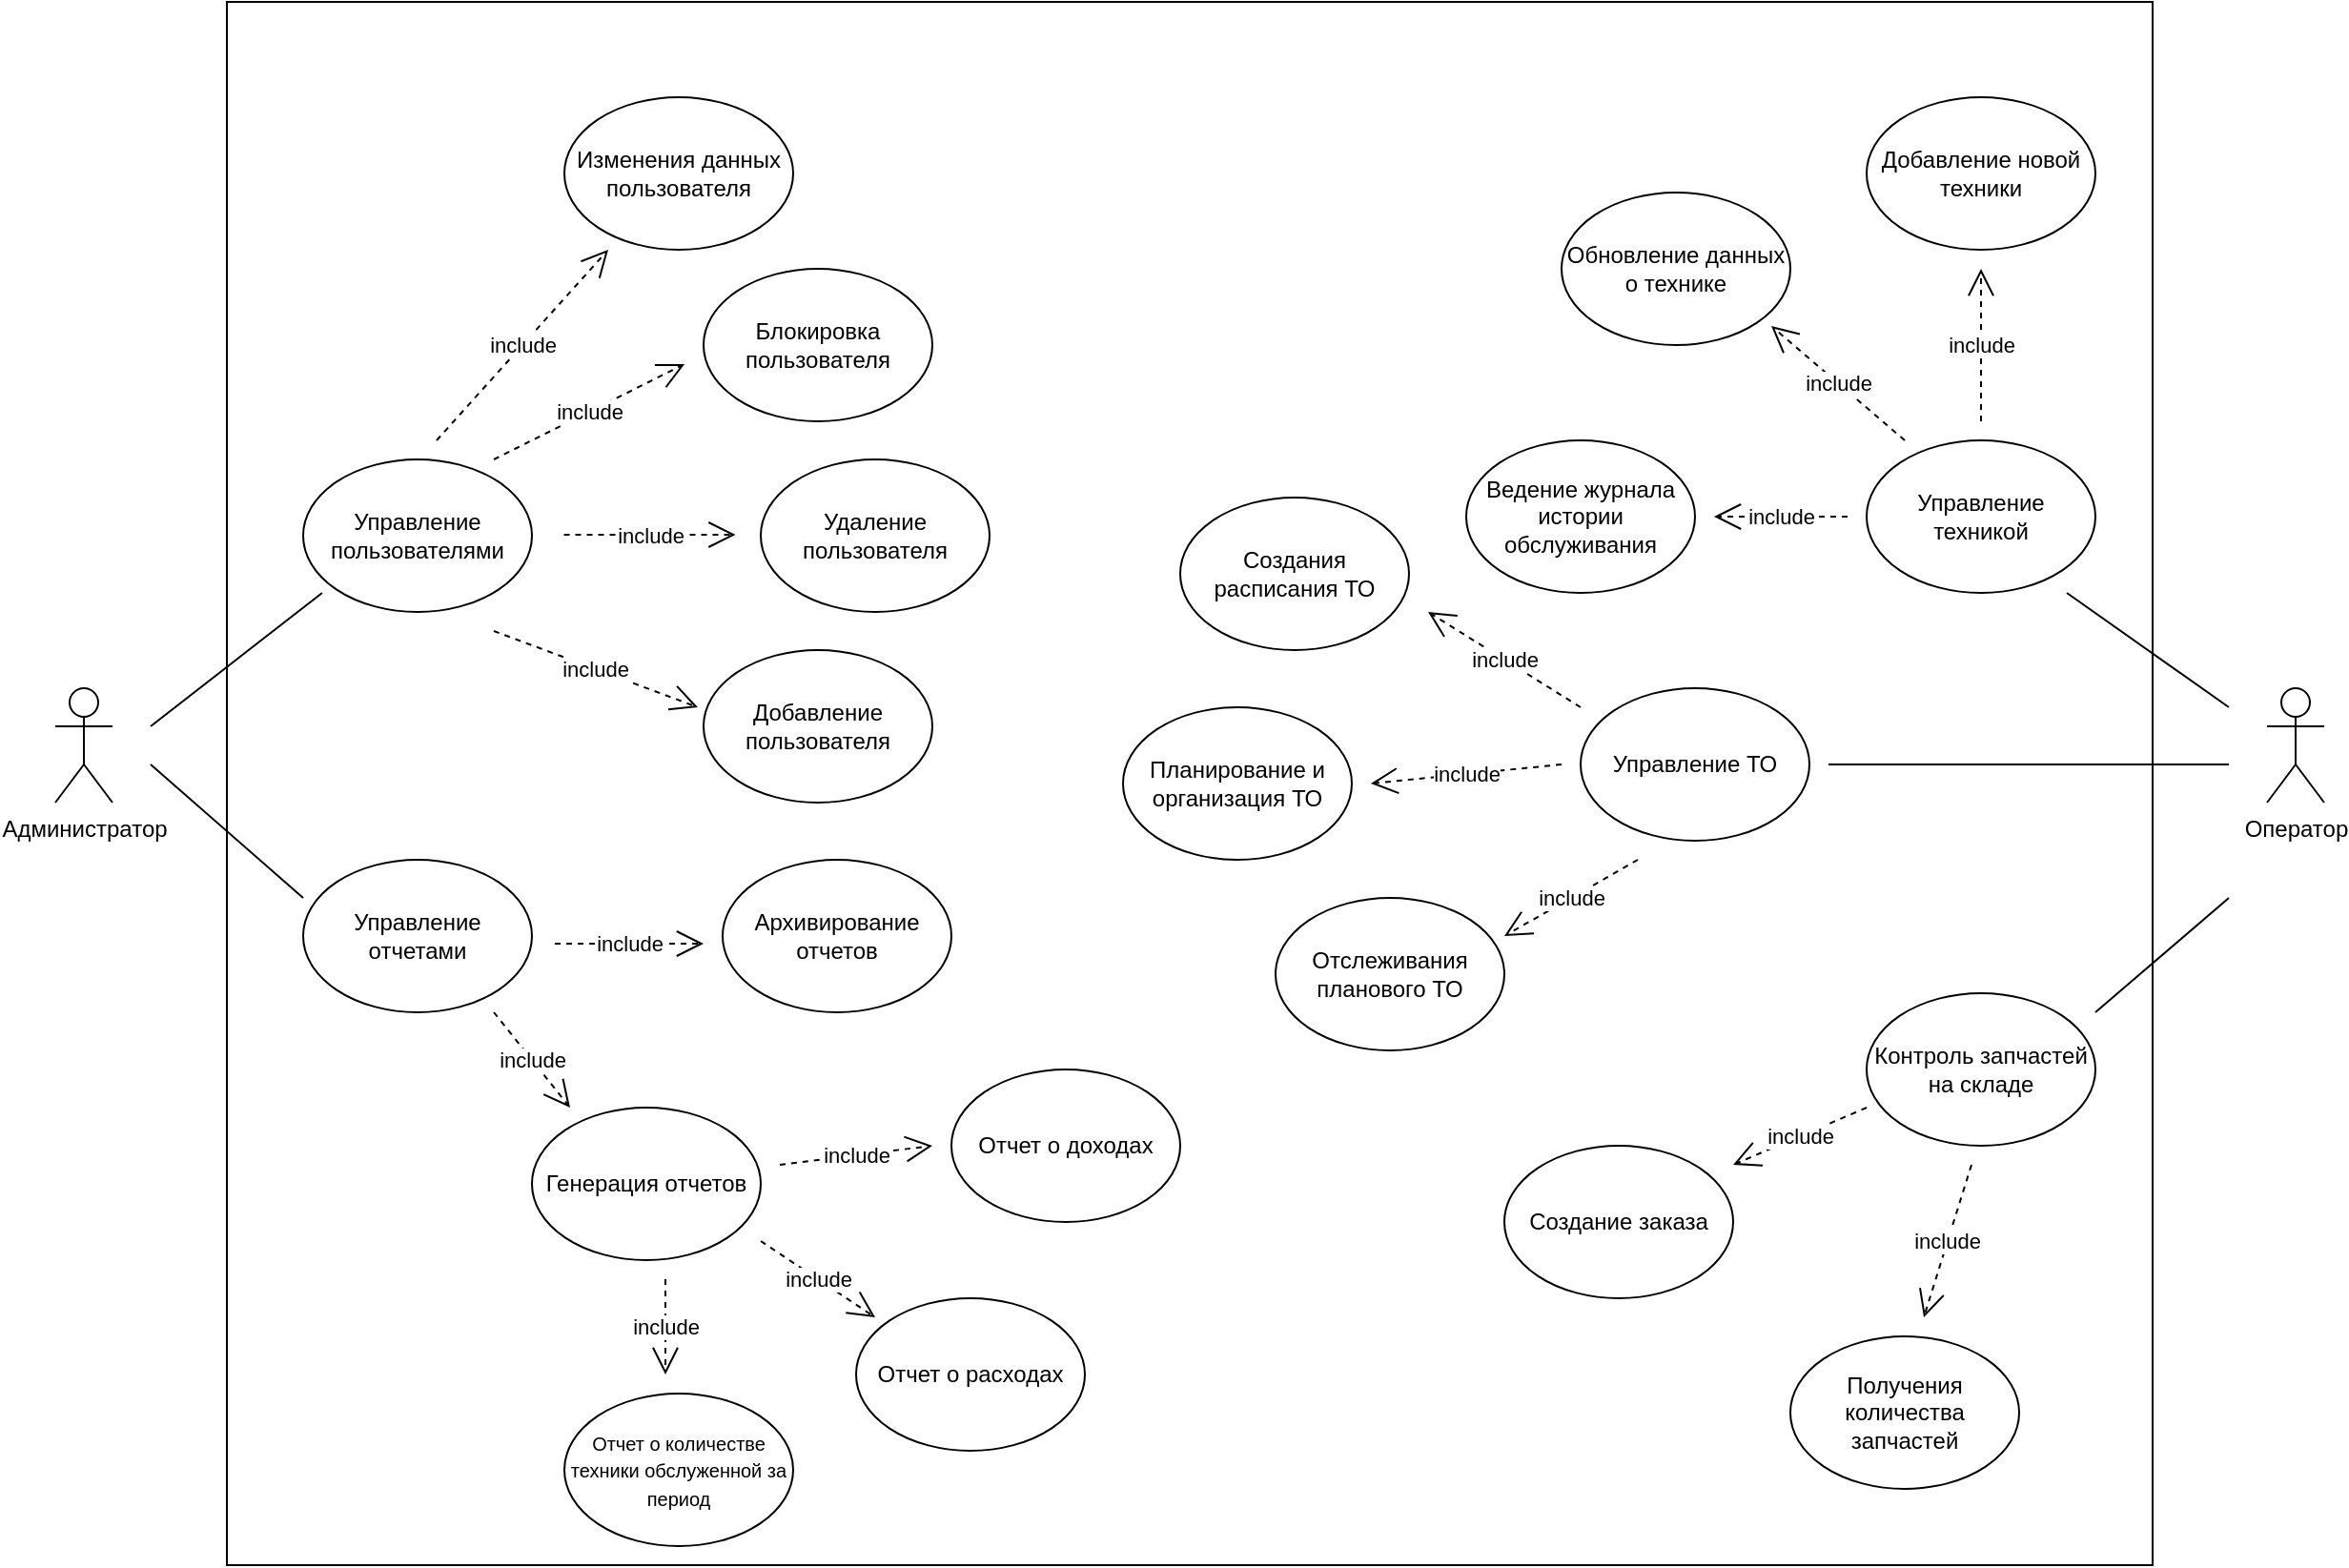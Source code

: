 <mxfile version="26.0.15">
  <diagram name="Page-1" id="929967ad-93f9-6ef4-fab6-5d389245f69c">
    <mxGraphModel dx="1434" dy="2029" grid="1" gridSize="10" guides="1" tooltips="1" connect="1" arrows="1" fold="1" page="1" pageScale="1.5" pageWidth="1169" pageHeight="826" background="none" math="0" shadow="0">
      <root>
        <mxCell id="0" style=";html=1;" />
        <mxCell id="1" style=";html=1;" parent="0" />
        <mxCell id="ijyHdNVJ-SDwb_MRstxK-7" value="" style="rounded=0;whiteSpace=wrap;html=1;movable=0;resizable=0;rotatable=0;deletable=0;editable=0;locked=1;connectable=0;" vertex="1" parent="1">
          <mxGeometry x="700" y="-60" width="1010" height="820" as="geometry" />
        </mxCell>
        <mxCell id="ijyHdNVJ-SDwb_MRstxK-4" value="Управление пользователями" style="ellipse;whiteSpace=wrap;html=1;" vertex="1" parent="1">
          <mxGeometry x="740" y="180" width="120" height="80" as="geometry" />
        </mxCell>
        <mxCell id="ijyHdNVJ-SDwb_MRstxK-5" value="Администратор" style="shape=umlActor;verticalLabelPosition=bottom;verticalAlign=top;html=1;outlineConnect=0;" vertex="1" parent="1">
          <mxGeometry x="610" y="300" width="30" height="60" as="geometry" />
        </mxCell>
        <mxCell id="ijyHdNVJ-SDwb_MRstxK-9" value="Управление отчетами" style="ellipse;whiteSpace=wrap;html=1;" vertex="1" parent="1">
          <mxGeometry x="740" y="390" width="120" height="80" as="geometry" />
        </mxCell>
        <mxCell id="ijyHdNVJ-SDwb_MRstxK-12" value="Блокировка пользователя" style="ellipse;whiteSpace=wrap;html=1;" vertex="1" parent="1">
          <mxGeometry x="950" y="80" width="120" height="80" as="geometry" />
        </mxCell>
        <mxCell id="ijyHdNVJ-SDwb_MRstxK-14" value="Удаление пользователя" style="ellipse;whiteSpace=wrap;html=1;" vertex="1" parent="1">
          <mxGeometry x="980" y="180" width="120" height="80" as="geometry" />
        </mxCell>
        <mxCell id="ijyHdNVJ-SDwb_MRstxK-15" value="Добавление пользователя" style="ellipse;whiteSpace=wrap;html=1;" vertex="1" parent="1">
          <mxGeometry x="950" y="280" width="120" height="80" as="geometry" />
        </mxCell>
        <mxCell id="ijyHdNVJ-SDwb_MRstxK-17" value="include" style="endArrow=open;endSize=12;dashed=1;html=1;rounded=0;" edge="1" parent="1">
          <mxGeometry width="160" relative="1" as="geometry">
            <mxPoint x="840" y="180" as="sourcePoint" />
            <mxPoint x="940" y="130" as="targetPoint" />
          </mxGeometry>
        </mxCell>
        <mxCell id="ijyHdNVJ-SDwb_MRstxK-18" value="include" style="endArrow=open;endSize=12;dashed=1;html=1;rounded=0;exitX=0.5;exitY=0;exitDx=0;exitDy=0;" edge="1" parent="1">
          <mxGeometry width="160" relative="1" as="geometry">
            <mxPoint x="876.75" y="219.5" as="sourcePoint" />
            <mxPoint x="966.75" y="219.5" as="targetPoint" />
          </mxGeometry>
        </mxCell>
        <mxCell id="ijyHdNVJ-SDwb_MRstxK-19" value="include" style="endArrow=open;endSize=12;dashed=1;html=1;rounded=0;" edge="1" parent="1">
          <mxGeometry width="160" relative="1" as="geometry">
            <mxPoint x="840" y="270" as="sourcePoint" />
            <mxPoint x="947" y="310" as="targetPoint" />
          </mxGeometry>
        </mxCell>
        <mxCell id="ijyHdNVJ-SDwb_MRstxK-20" value="Изменения данных пользователя" style="ellipse;whiteSpace=wrap;html=1;" vertex="1" parent="1">
          <mxGeometry x="877" y="-10" width="120" height="80" as="geometry" />
        </mxCell>
        <mxCell id="ijyHdNVJ-SDwb_MRstxK-21" value="include" style="endArrow=open;endSize=12;dashed=1;html=1;rounded=0;" edge="1" parent="1">
          <mxGeometry width="160" relative="1" as="geometry">
            <mxPoint x="810" y="170" as="sourcePoint" />
            <mxPoint x="900" y="70" as="targetPoint" />
          </mxGeometry>
        </mxCell>
        <mxCell id="ijyHdNVJ-SDwb_MRstxK-22" value="" style="endArrow=none;html=1;rounded=0;" edge="1" parent="1">
          <mxGeometry width="50" height="50" relative="1" as="geometry">
            <mxPoint x="660" y="320" as="sourcePoint" />
            <mxPoint x="750" y="250" as="targetPoint" />
          </mxGeometry>
        </mxCell>
        <mxCell id="ijyHdNVJ-SDwb_MRstxK-23" value="" style="endArrow=none;html=1;rounded=0;" edge="1" parent="1">
          <mxGeometry width="50" height="50" relative="1" as="geometry">
            <mxPoint x="660" y="340" as="sourcePoint" />
            <mxPoint x="740" y="410" as="targetPoint" />
          </mxGeometry>
        </mxCell>
        <mxCell id="ijyHdNVJ-SDwb_MRstxK-25" value="Архивирование отчетов" style="ellipse;whiteSpace=wrap;html=1;" vertex="1" parent="1">
          <mxGeometry x="960" y="390" width="120" height="80" as="geometry" />
        </mxCell>
        <mxCell id="ijyHdNVJ-SDwb_MRstxK-26" value="Генерация отчетов" style="ellipse;whiteSpace=wrap;html=1;" vertex="1" parent="1">
          <mxGeometry x="860" y="520" width="120" height="80" as="geometry" />
        </mxCell>
        <mxCell id="ijyHdNVJ-SDwb_MRstxK-27" value="Отчет о доходах" style="ellipse;whiteSpace=wrap;html=1;" vertex="1" parent="1">
          <mxGeometry x="1080" y="500" width="120" height="80" as="geometry" />
        </mxCell>
        <mxCell id="ijyHdNVJ-SDwb_MRstxK-28" value="Отчет о расходах" style="ellipse;whiteSpace=wrap;html=1;" vertex="1" parent="1">
          <mxGeometry x="1030" y="620" width="120" height="80" as="geometry" />
        </mxCell>
        <mxCell id="ijyHdNVJ-SDwb_MRstxK-29" value="&lt;font style=&quot;font-size: 10px;&quot;&gt;Отчет о количестве техники обслуженной за период&lt;/font&gt;" style="ellipse;whiteSpace=wrap;html=1;" vertex="1" parent="1">
          <mxGeometry x="877" y="670" width="120" height="80" as="geometry" />
        </mxCell>
        <mxCell id="ijyHdNVJ-SDwb_MRstxK-30" value="include" style="endArrow=open;endSize=12;dashed=1;html=1;rounded=0;" edge="1" parent="1">
          <mxGeometry width="160" relative="1" as="geometry">
            <mxPoint x="840" y="470" as="sourcePoint" />
            <mxPoint x="880" y="520" as="targetPoint" />
          </mxGeometry>
        </mxCell>
        <mxCell id="ijyHdNVJ-SDwb_MRstxK-31" value="include" style="endArrow=open;endSize=12;dashed=1;html=1;rounded=0;" edge="1" parent="1">
          <mxGeometry width="160" relative="1" as="geometry">
            <mxPoint x="872" y="434" as="sourcePoint" />
            <mxPoint x="950" y="434" as="targetPoint" />
          </mxGeometry>
        </mxCell>
        <mxCell id="ijyHdNVJ-SDwb_MRstxK-32" value="include" style="endArrow=open;endSize=12;dashed=1;html=1;rounded=0;" edge="1" parent="1">
          <mxGeometry width="160" relative="1" as="geometry">
            <mxPoint x="930" y="610" as="sourcePoint" />
            <mxPoint x="930" y="660" as="targetPoint" />
          </mxGeometry>
        </mxCell>
        <mxCell id="ijyHdNVJ-SDwb_MRstxK-33" value="include" style="endArrow=open;endSize=12;dashed=1;html=1;rounded=0;" edge="1" parent="1">
          <mxGeometry width="160" relative="1" as="geometry">
            <mxPoint x="980" y="590" as="sourcePoint" />
            <mxPoint x="1040" y="630" as="targetPoint" />
          </mxGeometry>
        </mxCell>
        <mxCell id="ijyHdNVJ-SDwb_MRstxK-34" value="include" style="endArrow=open;endSize=12;dashed=1;html=1;rounded=0;" edge="1" parent="1">
          <mxGeometry width="160" relative="1" as="geometry">
            <mxPoint x="990" y="550" as="sourcePoint" />
            <mxPoint x="1070" y="540" as="targetPoint" />
          </mxGeometry>
        </mxCell>
        <mxCell id="ijyHdNVJ-SDwb_MRstxK-37" value="Оператор" style="shape=umlActor;verticalLabelPosition=bottom;verticalAlign=top;html=1;outlineConnect=0;" vertex="1" parent="1">
          <mxGeometry x="1770" y="300" width="30" height="60" as="geometry" />
        </mxCell>
        <mxCell id="ijyHdNVJ-SDwb_MRstxK-42" value="Добавление новой техники" style="ellipse;whiteSpace=wrap;html=1;" vertex="1" parent="1">
          <mxGeometry x="1560" y="-10" width="120" height="80" as="geometry" />
        </mxCell>
        <mxCell id="ijyHdNVJ-SDwb_MRstxK-43" value="Обновление данных о технике" style="ellipse;whiteSpace=wrap;html=1;" vertex="1" parent="1">
          <mxGeometry x="1400" y="40" width="120" height="80" as="geometry" />
        </mxCell>
        <mxCell id="ijyHdNVJ-SDwb_MRstxK-44" value="Управление техникой" style="ellipse;whiteSpace=wrap;html=1;" vertex="1" parent="1">
          <mxGeometry x="1560" y="170" width="120" height="80" as="geometry" />
        </mxCell>
        <mxCell id="ijyHdNVJ-SDwb_MRstxK-45" value="Ведение журнала истории обслуживания" style="ellipse;whiteSpace=wrap;html=1;" vertex="1" parent="1">
          <mxGeometry x="1350" y="170" width="120" height="80" as="geometry" />
        </mxCell>
        <mxCell id="ijyHdNVJ-SDwb_MRstxK-46" value="Управление ТО" style="ellipse;whiteSpace=wrap;html=1;" vertex="1" parent="1">
          <mxGeometry x="1410" y="300" width="120" height="80" as="geometry" />
        </mxCell>
        <mxCell id="ijyHdNVJ-SDwb_MRstxK-47" value="Создания расписания ТО" style="ellipse;whiteSpace=wrap;html=1;" vertex="1" parent="1">
          <mxGeometry x="1200" y="200" width="120" height="80" as="geometry" />
        </mxCell>
        <mxCell id="ijyHdNVJ-SDwb_MRstxK-48" value="Планирование и организация ТО" style="ellipse;whiteSpace=wrap;html=1;" vertex="1" parent="1">
          <mxGeometry x="1170" y="310" width="120" height="80" as="geometry" />
        </mxCell>
        <mxCell id="ijyHdNVJ-SDwb_MRstxK-49" value="Отслеживания планового ТО" style="ellipse;whiteSpace=wrap;html=1;" vertex="1" parent="1">
          <mxGeometry x="1250" y="410" width="120" height="80" as="geometry" />
        </mxCell>
        <mxCell id="ijyHdNVJ-SDwb_MRstxK-50" value="include" style="endArrow=open;endSize=12;dashed=1;html=1;rounded=0;" edge="1" parent="1">
          <mxGeometry width="160" relative="1" as="geometry">
            <mxPoint x="1550" y="210" as="sourcePoint" />
            <mxPoint x="1480" y="210" as="targetPoint" />
          </mxGeometry>
        </mxCell>
        <mxCell id="ijyHdNVJ-SDwb_MRstxK-51" value="include" style="endArrow=open;endSize=12;dashed=1;html=1;rounded=0;" edge="1" parent="1">
          <mxGeometry width="160" relative="1" as="geometry">
            <mxPoint x="1580" y="170" as="sourcePoint" />
            <mxPoint x="1510" y="110" as="targetPoint" />
          </mxGeometry>
        </mxCell>
        <mxCell id="ijyHdNVJ-SDwb_MRstxK-52" value="include" style="endArrow=open;endSize=12;dashed=1;html=1;rounded=0;" edge="1" parent="1">
          <mxGeometry width="160" relative="1" as="geometry">
            <mxPoint x="1620" y="160" as="sourcePoint" />
            <mxPoint x="1620" y="80" as="targetPoint" />
          </mxGeometry>
        </mxCell>
        <mxCell id="ijyHdNVJ-SDwb_MRstxK-53" value="include" style="endArrow=open;endSize=12;dashed=1;html=1;rounded=0;" edge="1" parent="1">
          <mxGeometry width="160" relative="1" as="geometry">
            <mxPoint x="1410" y="310" as="sourcePoint" />
            <mxPoint x="1330" y="260" as="targetPoint" />
          </mxGeometry>
        </mxCell>
        <mxCell id="ijyHdNVJ-SDwb_MRstxK-54" value="include" style="endArrow=open;endSize=12;dashed=1;html=1;rounded=0;" edge="1" parent="1">
          <mxGeometry width="160" relative="1" as="geometry">
            <mxPoint x="1400" y="340" as="sourcePoint" />
            <mxPoint x="1300" y="350" as="targetPoint" />
          </mxGeometry>
        </mxCell>
        <mxCell id="ijyHdNVJ-SDwb_MRstxK-55" value="include" style="endArrow=open;endSize=12;dashed=1;html=1;rounded=0;" edge="1" parent="1">
          <mxGeometry width="160" relative="1" as="geometry">
            <mxPoint x="1440" y="390" as="sourcePoint" />
            <mxPoint x="1370" y="430" as="targetPoint" />
          </mxGeometry>
        </mxCell>
        <mxCell id="ijyHdNVJ-SDwb_MRstxK-57" value="" style="endArrow=none;html=1;rounded=0;" edge="1" parent="1">
          <mxGeometry width="50" height="50" relative="1" as="geometry">
            <mxPoint x="1750" y="310" as="sourcePoint" />
            <mxPoint x="1665" y="250" as="targetPoint" />
          </mxGeometry>
        </mxCell>
        <mxCell id="ijyHdNVJ-SDwb_MRstxK-58" value="" style="endArrow=none;html=1;rounded=0;" edge="1" parent="1">
          <mxGeometry width="50" height="50" relative="1" as="geometry">
            <mxPoint x="1540" y="340" as="sourcePoint" />
            <mxPoint x="1750" y="340" as="targetPoint" />
          </mxGeometry>
        </mxCell>
        <mxCell id="ijyHdNVJ-SDwb_MRstxK-59" value="Контроль запчастей на складе" style="ellipse;whiteSpace=wrap;html=1;" vertex="1" parent="1">
          <mxGeometry x="1560" y="460" width="120" height="80" as="geometry" />
        </mxCell>
        <mxCell id="ijyHdNVJ-SDwb_MRstxK-60" value="Создание заказа" style="ellipse;whiteSpace=wrap;html=1;" vertex="1" parent="1">
          <mxGeometry x="1370" y="540" width="120" height="80" as="geometry" />
        </mxCell>
        <mxCell id="ijyHdNVJ-SDwb_MRstxK-61" value="Получения количества запчастей" style="ellipse;whiteSpace=wrap;html=1;" vertex="1" parent="1">
          <mxGeometry x="1520" y="640" width="120" height="80" as="geometry" />
        </mxCell>
        <mxCell id="ijyHdNVJ-SDwb_MRstxK-62" value="include" style="endArrow=open;endSize=12;dashed=1;html=1;rounded=0;" edge="1" parent="1">
          <mxGeometry width="160" relative="1" as="geometry">
            <mxPoint x="1560" y="520" as="sourcePoint" />
            <mxPoint x="1490" y="550" as="targetPoint" />
          </mxGeometry>
        </mxCell>
        <mxCell id="ijyHdNVJ-SDwb_MRstxK-63" value="include" style="endArrow=open;endSize=12;dashed=1;html=1;rounded=0;" edge="1" parent="1">
          <mxGeometry width="160" relative="1" as="geometry">
            <mxPoint x="1615" y="550" as="sourcePoint" />
            <mxPoint x="1590" y="630" as="targetPoint" />
          </mxGeometry>
        </mxCell>
        <mxCell id="ijyHdNVJ-SDwb_MRstxK-64" value="" style="endArrow=none;html=1;rounded=0;" edge="1" parent="1">
          <mxGeometry width="50" height="50" relative="1" as="geometry">
            <mxPoint x="1750" y="410" as="sourcePoint" />
            <mxPoint x="1680" y="470" as="targetPoint" />
          </mxGeometry>
        </mxCell>
      </root>
    </mxGraphModel>
  </diagram>
</mxfile>
